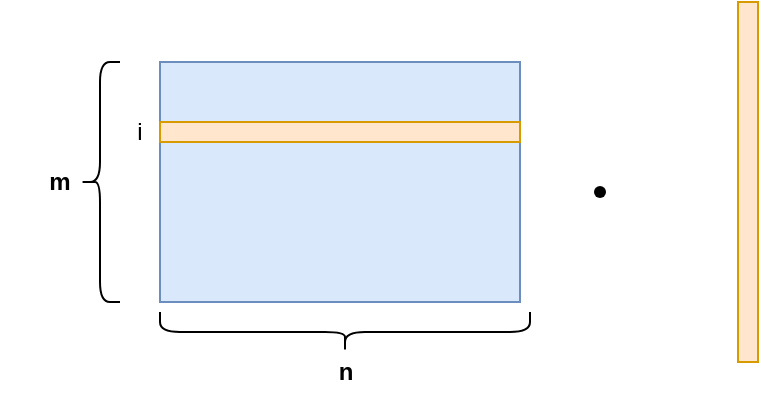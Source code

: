 <mxfile version="21.5.0" type="embed">
    <diagram id="eWBnE-gmibE2cIV0YimD" name="Page-1">
        <mxGraphModel dx="630" dy="1455" grid="1" gridSize="10" guides="1" tooltips="1" connect="1" arrows="1" fold="1" page="1" pageScale="1" pageWidth="827" pageHeight="1169" math="0" shadow="0">
            <root>
                <mxCell id="0"/>
                <mxCell id="1" parent="0"/>
                <mxCell id="3" value="" style="rounded=0;whiteSpace=wrap;html=1;fillColor=#dae8fc;strokeColor=#6c8ebf;" vertex="1" parent="1">
                    <mxGeometry x="330" y="250" width="180" height="120" as="geometry"/>
                </mxCell>
                <mxCell id="4" value="&lt;b&gt;n&lt;/b&gt;" style="text;html=1;strokeColor=none;fillColor=none;align=center;verticalAlign=middle;whiteSpace=wrap;rounded=0;" vertex="1" parent="1">
                    <mxGeometry x="392.5" y="390" width="60" height="30" as="geometry"/>
                </mxCell>
                <mxCell id="5" value="&lt;b&gt;m&lt;/b&gt;" style="text;html=1;strokeColor=none;fillColor=none;align=center;verticalAlign=middle;whiteSpace=wrap;rounded=0;" vertex="1" parent="1">
                    <mxGeometry x="250" y="295" width="60" height="30" as="geometry"/>
                </mxCell>
                <mxCell id="7" value="" style="rounded=0;whiteSpace=wrap;html=1;fillColor=#ffe6cc;strokeColor=#d79b00;" vertex="1" parent="1">
                    <mxGeometry x="330" y="280" width="180" height="10" as="geometry"/>
                </mxCell>
                <mxCell id="9" value="i" style="text;html=1;strokeColor=none;fillColor=none;align=center;verticalAlign=middle;whiteSpace=wrap;rounded=0;" vertex="1" parent="1">
                    <mxGeometry x="290" y="270" width="60" height="30" as="geometry"/>
                </mxCell>
                <mxCell id="10" value="" style="shape=curlyBracket;whiteSpace=wrap;html=1;rounded=1;labelPosition=left;verticalLabelPosition=middle;align=right;verticalAlign=middle;" vertex="1" parent="1">
                    <mxGeometry x="290" y="250" width="20" height="120" as="geometry"/>
                </mxCell>
                <mxCell id="11" value="" style="shape=curlyBracket;whiteSpace=wrap;html=1;rounded=1;flipH=1;labelPosition=right;verticalLabelPosition=middle;align=left;verticalAlign=middle;rotation=90;" vertex="1" parent="1">
                    <mxGeometry x="412.5" y="292.5" width="20" height="185" as="geometry"/>
                </mxCell>
                <mxCell id="12" value="" style="shape=waypoint;sketch=0;fillStyle=solid;size=6;pointerEvents=1;points=[];fillColor=none;resizable=0;rotatable=0;perimeter=centerPerimeter;snapToPoint=1;" vertex="1" parent="1">
                    <mxGeometry x="540" y="305" width="20" height="20" as="geometry"/>
                </mxCell>
                <mxCell id="15" value="" style="rounded=0;whiteSpace=wrap;html=1;fillColor=#ffe6cc;strokeColor=#d79b00;rotation=90;" vertex="1" parent="1">
                    <mxGeometry x="534" y="305" width="180" height="10" as="geometry"/>
                </mxCell>
            </root>
        </mxGraphModel>
    </diagram>
</mxfile>